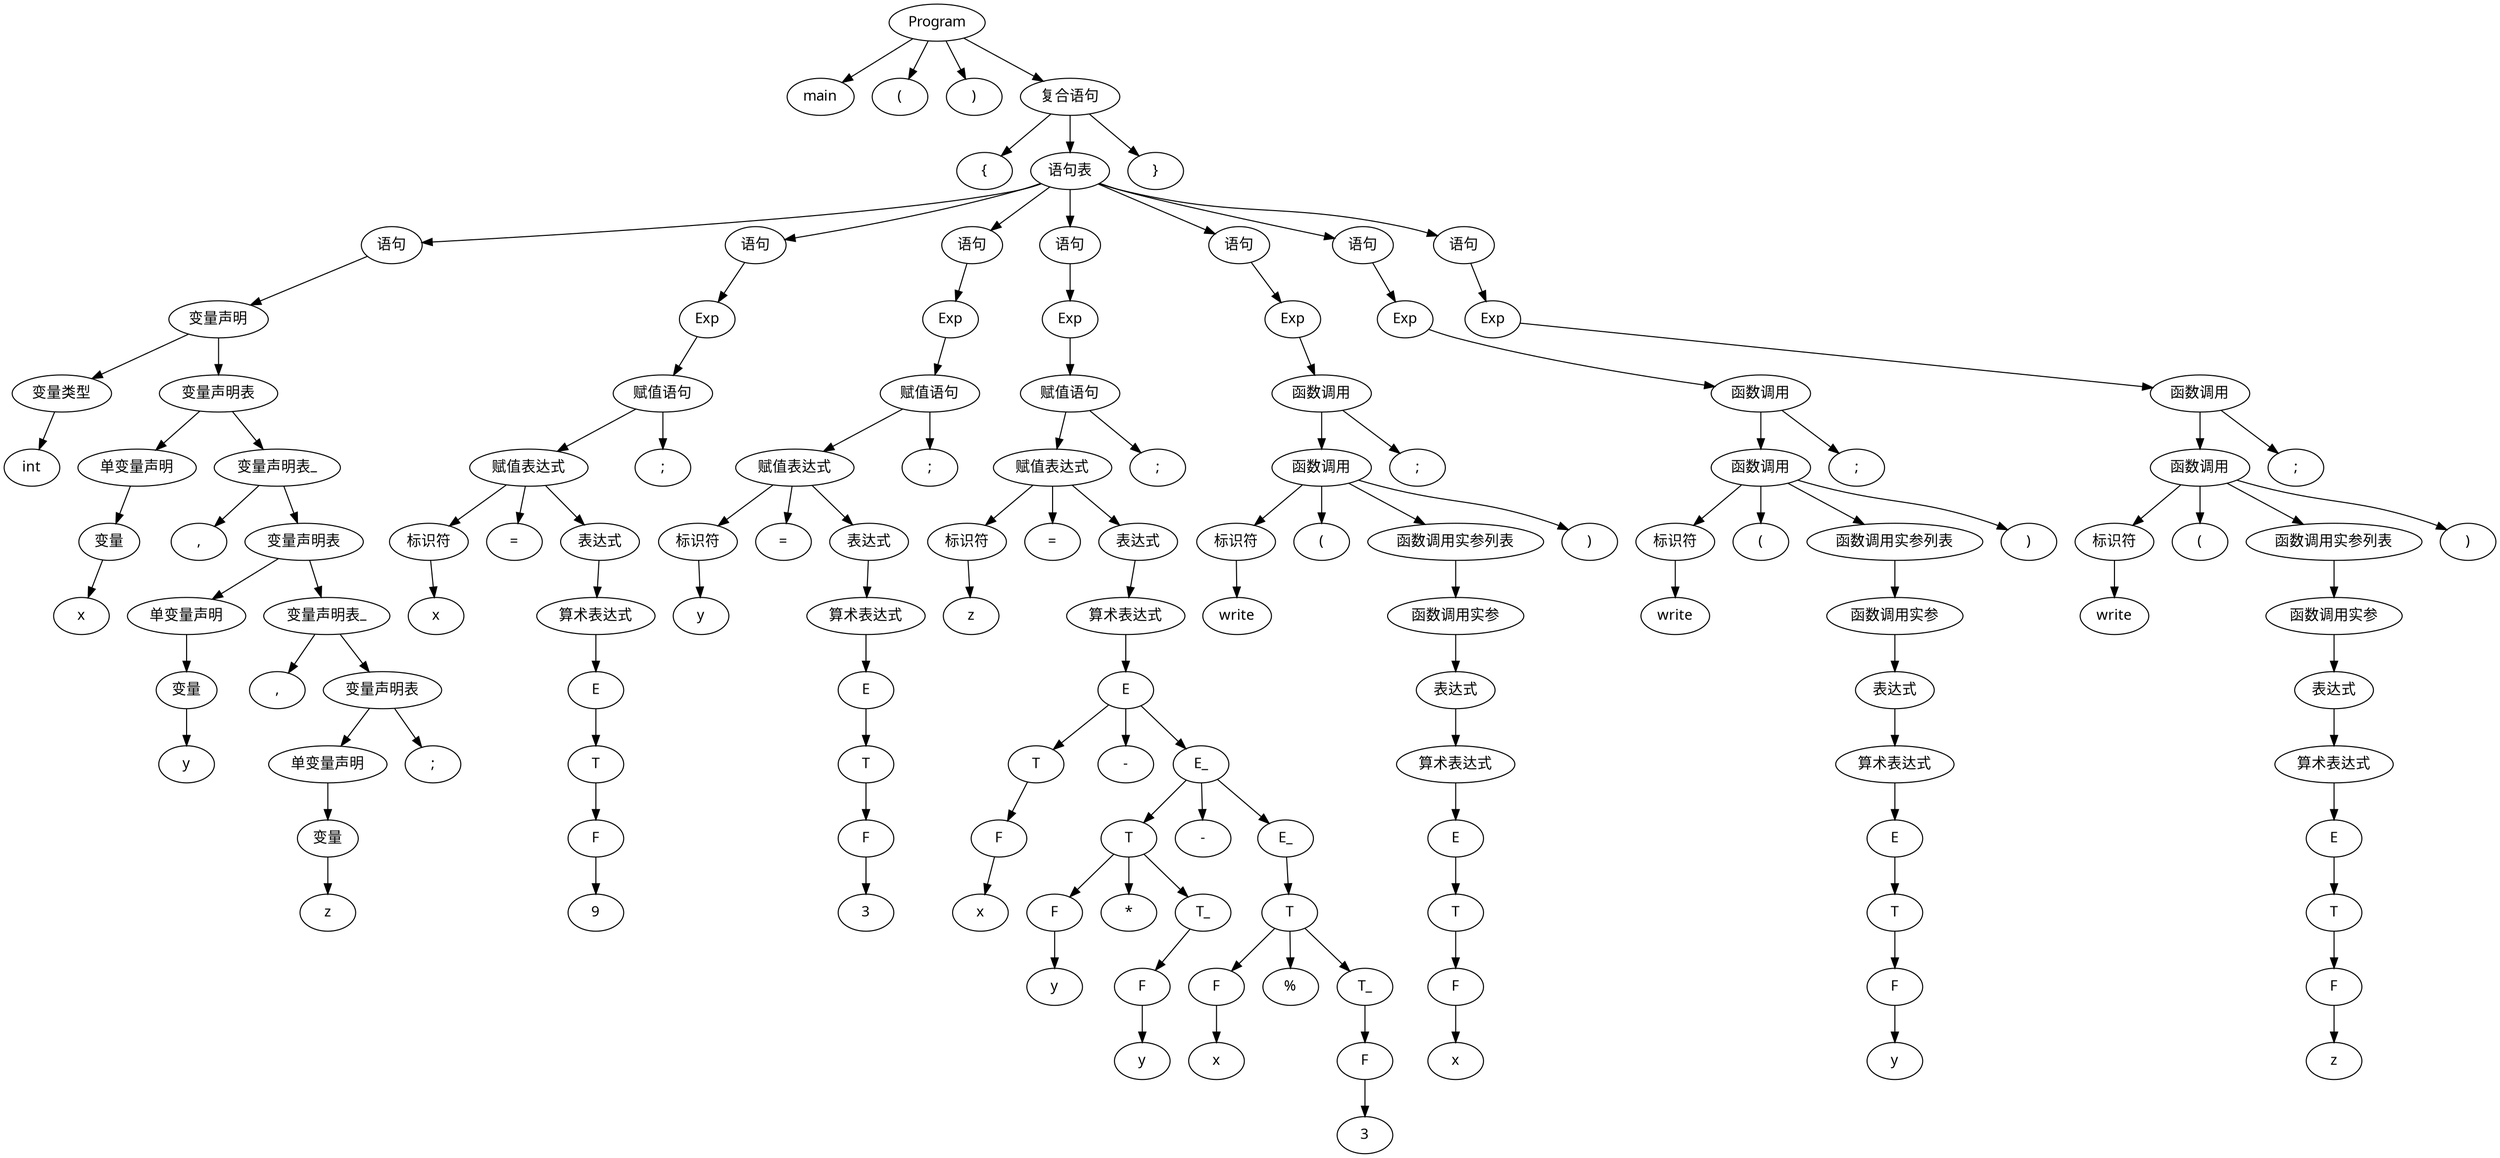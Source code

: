 // D:/study/pythonProject/编译原理/编译器测试用例/test0.1.txt
digraph {
	node [fontname="Microsoft YaHei"]
	1 [label=Program]
	2 [label=main]
	3 [label="("]
	4 [label=")"]
	5 [label="复合语句"]
	6 [label="{"]
	7 [label="语句表"]
	8 [label="语句"]
	9 [label="变量声明"]
	10 [label="变量类型"]
	11 [label=int]
	12 [label="变量声明表"]
	13 [label="单变量声明"]
	14 [label="变量"]
	15 [label=x]
	16 [label="变量声明表_"]
	17 [label=","]
	18 [label="变量声明表"]
	19 [label="单变量声明"]
	20 [label="变量"]
	21 [label=y]
	22 [label="变量声明表_"]
	23 [label=","]
	24 [label="变量声明表"]
	25 [label="单变量声明"]
	26 [label="变量"]
	27 [label=z]
	28 [label=";"]
	29 [label="语句"]
	30 [label=Exp]
	31 [label="赋值语句"]
	32 [label="赋值表达式"]
	33 [label="标识符"]
	34 [label=x]
	35 [label="="]
	36 [label="表达式"]
	37 [label="算术表达式"]
	38 [label=E]
	39 [label=T]
	40 [label=F]
	41 [label=9]
	42 [label=";"]
	43 [label="语句"]
	44 [label=Exp]
	45 [label="赋值语句"]
	46 [label="赋值表达式"]
	47 [label="标识符"]
	48 [label=y]
	49 [label="="]
	50 [label="表达式"]
	51 [label="算术表达式"]
	52 [label=E]
	53 [label=T]
	54 [label=F]
	55 [label=3]
	56 [label=";"]
	57 [label="语句"]
	58 [label=Exp]
	59 [label="赋值语句"]
	60 [label="赋值表达式"]
	61 [label="标识符"]
	62 [label=z]
	63 [label="="]
	64 [label="表达式"]
	65 [label="算术表达式"]
	66 [label=E]
	67 [label=T]
	68 [label=F]
	69 [label=x]
	70 [label="-"]
	71 [label=E_]
	72 [label=T]
	73 [label=F]
	74 [label=y]
	75 [label="*"]
	76 [label=T_]
	77 [label=F]
	78 [label=y]
	79 [label="-"]
	80 [label=E_]
	81 [label=T]
	82 [label=F]
	83 [label=x]
	84 [label="%"]
	85 [label=T_]
	86 [label=F]
	87 [label=3]
	88 [label=";"]
	89 [label="语句"]
	90 [label=Exp]
	91 [label="函数调用"]
	92 [label="函数调用"]
	93 [label="标识符"]
	94 [label=write]
	95 [label="("]
	96 [label="函数调用实参列表"]
	97 [label="函数调用实参"]
	98 [label="表达式"]
	99 [label="算术表达式"]
	100 [label=E]
	101 [label=T]
	102 [label=F]
	103 [label=x]
	104 [label=")"]
	105 [label=";"]
	106 [label="语句"]
	107 [label=Exp]
	108 [label="函数调用"]
	109 [label="函数调用"]
	110 [label="标识符"]
	111 [label=write]
	112 [label="("]
	113 [label="函数调用实参列表"]
	114 [label="函数调用实参"]
	115 [label="表达式"]
	116 [label="算术表达式"]
	117 [label=E]
	118 [label=T]
	119 [label=F]
	120 [label=y]
	121 [label=")"]
	122 [label=";"]
	123 [label="语句"]
	124 [label=Exp]
	125 [label="函数调用"]
	126 [label="函数调用"]
	127 [label="标识符"]
	128 [label=write]
	129 [label="("]
	130 [label="函数调用实参列表"]
	131 [label="函数调用实参"]
	132 [label="表达式"]
	133 [label="算术表达式"]
	134 [label=E]
	135 [label=T]
	136 [label=F]
	137 [label=z]
	138 [label=")"]
	139 [label=";"]
	140 [label="}"]
	1 -> 2
	1 -> 3
	1 -> 4
	1 -> 5
	5 -> 6
	5 -> 7
	7 -> 8
	8 -> 9
	9 -> 10
	10 -> 11
	9 -> 12
	12 -> 13
	13 -> 14
	14 -> 15
	12 -> 16
	16 -> 17
	16 -> 18
	18 -> 19
	19 -> 20
	20 -> 21
	18 -> 22
	22 -> 23
	22 -> 24
	24 -> 25
	25 -> 26
	26 -> 27
	24 -> 28
	7 -> 29
	29 -> 30
	30 -> 31
	31 -> 32
	32 -> 33
	33 -> 34
	32 -> 35
	32 -> 36
	36 -> 37
	37 -> 38
	38 -> 39
	39 -> 40
	40 -> 41
	31 -> 42
	7 -> 43
	43 -> 44
	44 -> 45
	45 -> 46
	46 -> 47
	47 -> 48
	46 -> 49
	46 -> 50
	50 -> 51
	51 -> 52
	52 -> 53
	53 -> 54
	54 -> 55
	45 -> 56
	7 -> 57
	57 -> 58
	58 -> 59
	59 -> 60
	60 -> 61
	61 -> 62
	60 -> 63
	60 -> 64
	64 -> 65
	65 -> 66
	66 -> 67
	67 -> 68
	68 -> 69
	66 -> 70
	66 -> 71
	71 -> 72
	72 -> 73
	73 -> 74
	72 -> 75
	72 -> 76
	76 -> 77
	77 -> 78
	71 -> 79
	71 -> 80
	80 -> 81
	81 -> 82
	82 -> 83
	81 -> 84
	81 -> 85
	85 -> 86
	86 -> 87
	59 -> 88
	7 -> 89
	89 -> 90
	90 -> 91
	91 -> 92
	92 -> 93
	93 -> 94
	92 -> 95
	92 -> 96
	96 -> 97
	97 -> 98
	98 -> 99
	99 -> 100
	100 -> 101
	101 -> 102
	102 -> 103
	92 -> 104
	91 -> 105
	7 -> 106
	106 -> 107
	107 -> 108
	108 -> 109
	109 -> 110
	110 -> 111
	109 -> 112
	109 -> 113
	113 -> 114
	114 -> 115
	115 -> 116
	116 -> 117
	117 -> 118
	118 -> 119
	119 -> 120
	109 -> 121
	108 -> 122
	7 -> 123
	123 -> 124
	124 -> 125
	125 -> 126
	126 -> 127
	127 -> 128
	126 -> 129
	126 -> 130
	130 -> 131
	131 -> 132
	132 -> 133
	133 -> 134
	134 -> 135
	135 -> 136
	136 -> 137
	126 -> 138
	125 -> 139
	5 -> 140
}
